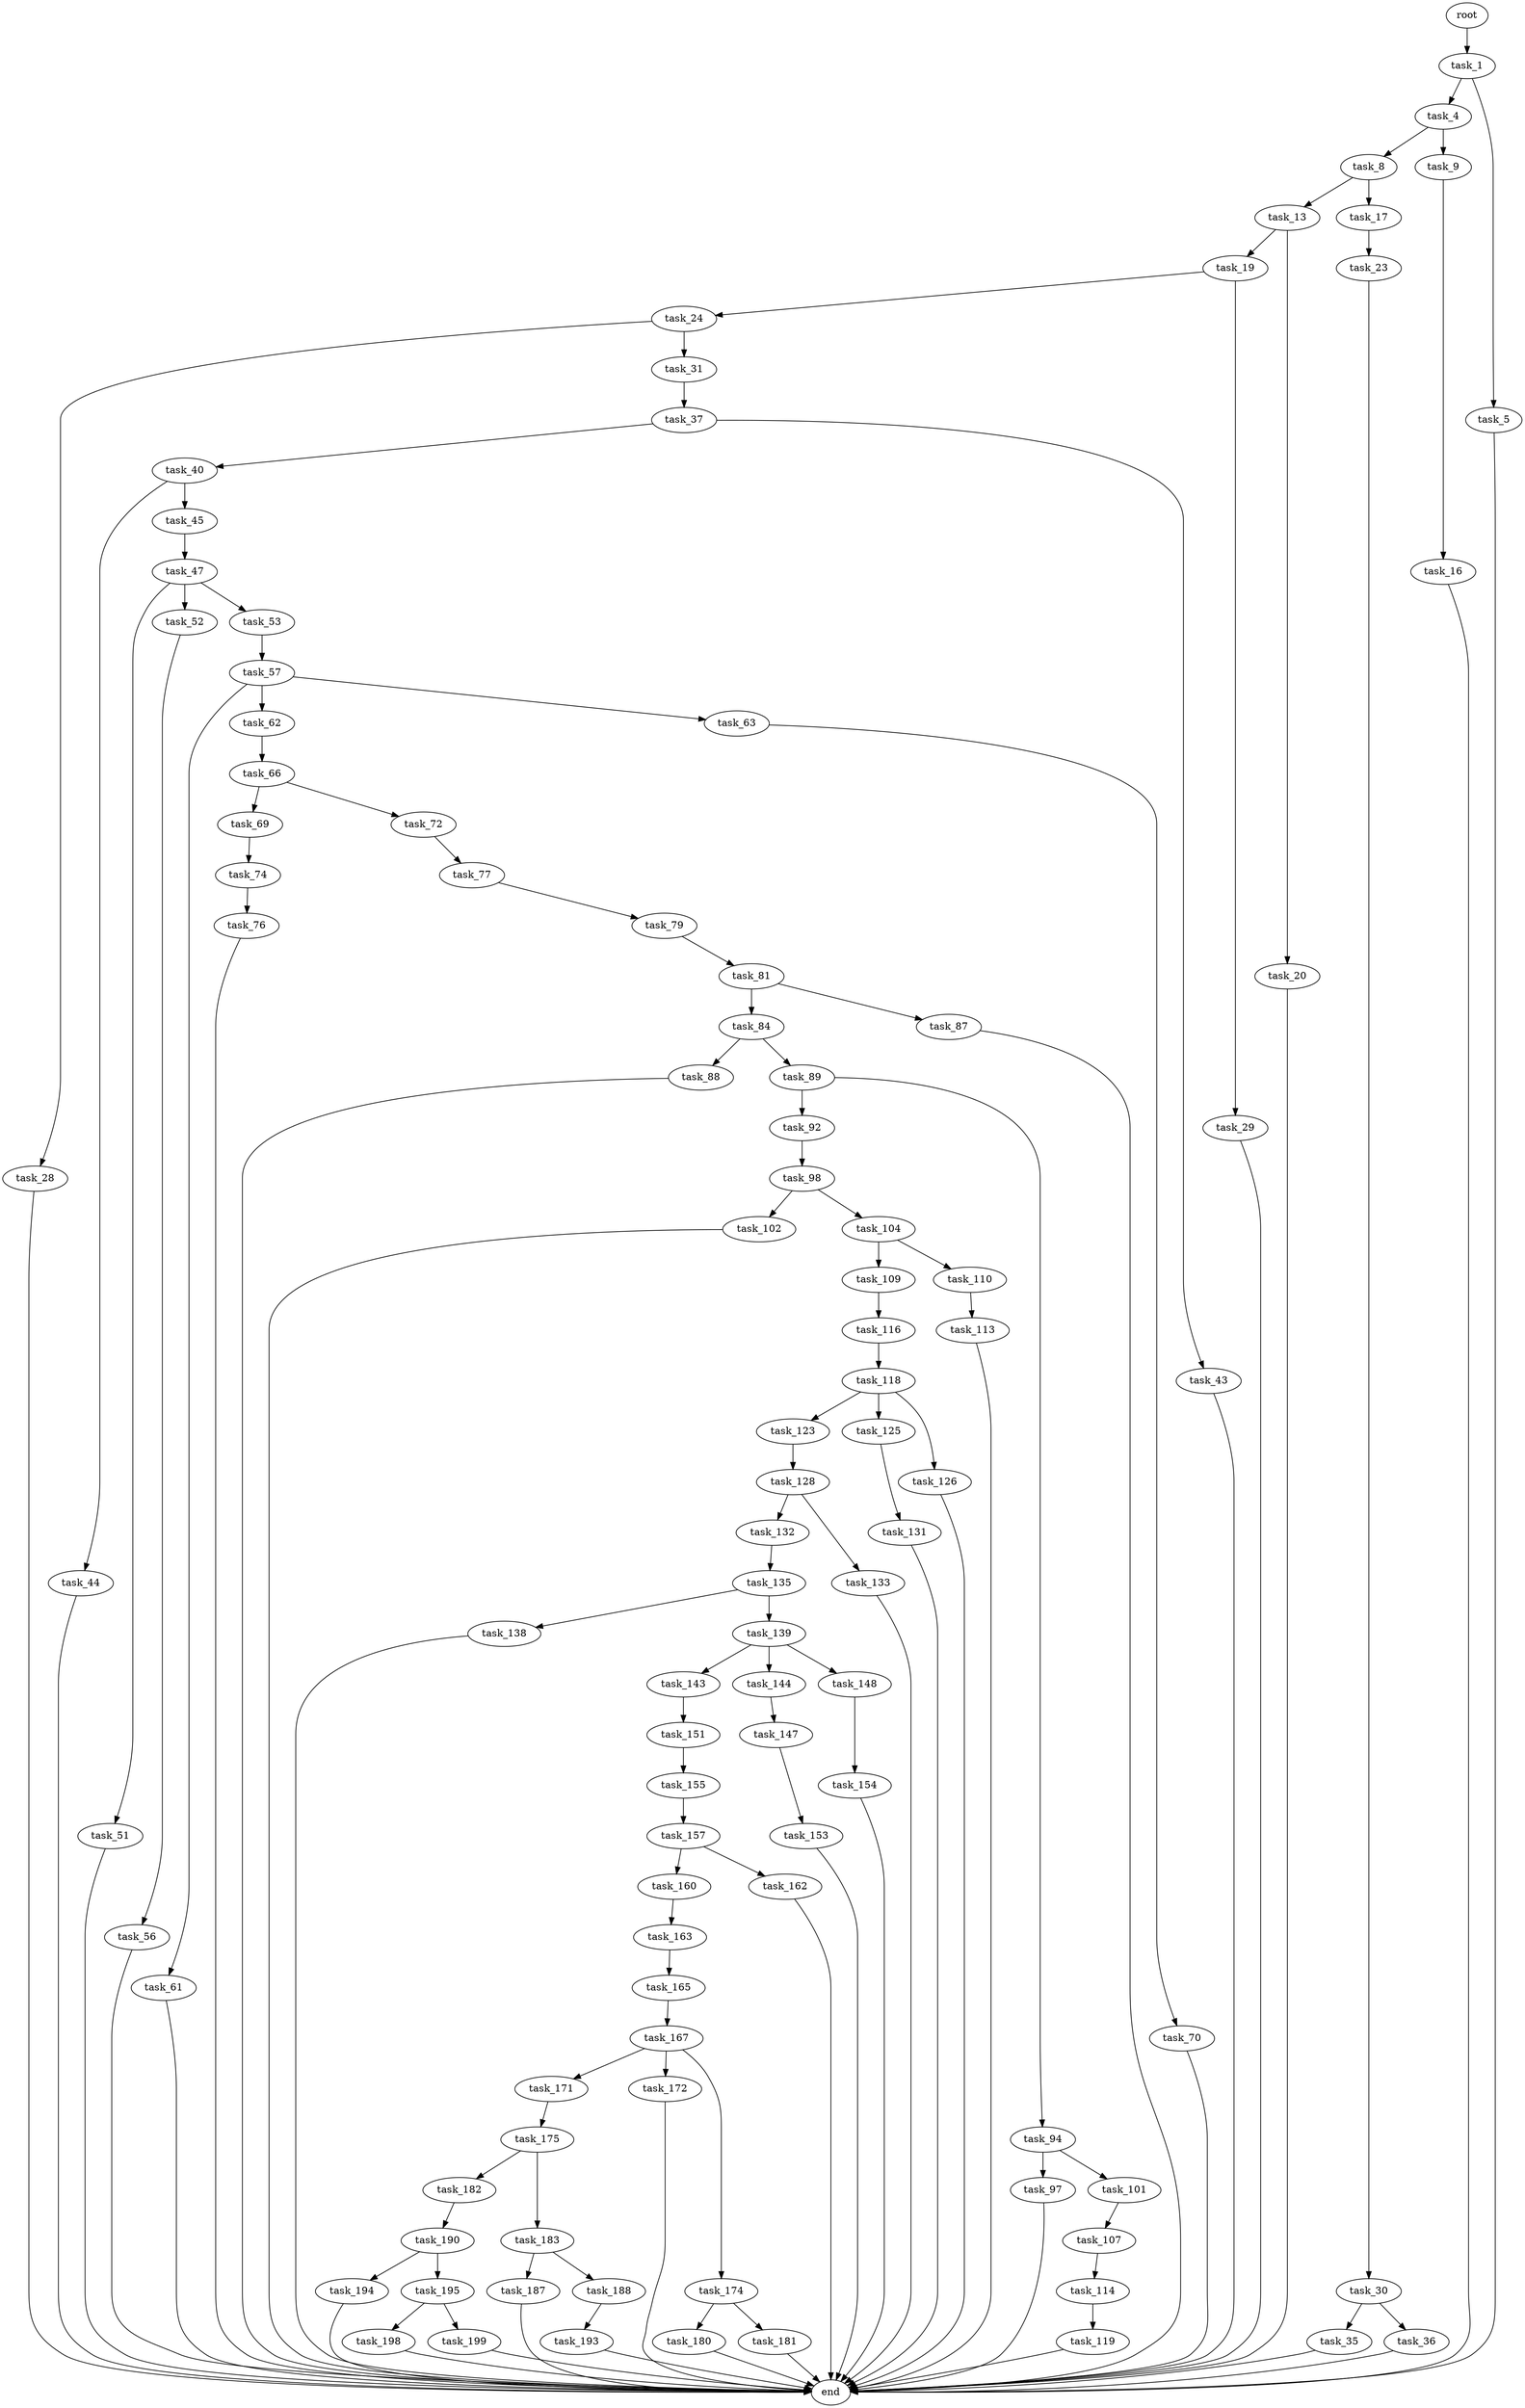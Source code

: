 digraph G {
  root [size="0.000000"];
  task_1 [size="140836114535.000000"];
  task_4 [size="549755813888.000000"];
  task_5 [size="29212853271.000000"];
  task_8 [size="134217728000.000000"];
  task_9 [size="368293445632.000000"];
  end [size="0.000000"];
  task_13 [size="957592930887.000000"];
  task_17 [size="68719476736.000000"];
  task_16 [size="1361327531.000000"];
  task_19 [size="685906240760.000000"];
  task_20 [size="8770656236.000000"];
  task_23 [size="134217728000.000000"];
  task_24 [size="4899445226.000000"];
  task_29 [size="28991029248.000000"];
  task_30 [size="1823077786.000000"];
  task_28 [size="2518388362.000000"];
  task_31 [size="580000566340.000000"];
  task_35 [size="368293445632.000000"];
  task_36 [size="368293445632.000000"];
  task_37 [size="368293445632.000000"];
  task_40 [size="51268251744.000000"];
  task_43 [size="684841247993.000000"];
  task_44 [size="8283476944.000000"];
  task_45 [size="231928233984.000000"];
  task_47 [size="8589934592.000000"];
  task_51 [size="16829917350.000000"];
  task_52 [size="2970748794.000000"];
  task_53 [size="477911437319.000000"];
  task_56 [size="361065677311.000000"];
  task_57 [size="1675041906.000000"];
  task_61 [size="549755813888.000000"];
  task_62 [size="4708250418.000000"];
  task_63 [size="231928233984.000000"];
  task_66 [size="5527670268.000000"];
  task_70 [size="12919493727.000000"];
  task_69 [size="1575691402.000000"];
  task_72 [size="3102501389.000000"];
  task_74 [size="6470021103.000000"];
  task_77 [size="8589934592.000000"];
  task_76 [size="2214847885.000000"];
  task_79 [size="5704637502.000000"];
  task_81 [size="8483539516.000000"];
  task_84 [size="294465676700.000000"];
  task_87 [size="9046932332.000000"];
  task_88 [size="31467937641.000000"];
  task_89 [size="9002898271.000000"];
  task_92 [size="231928233984.000000"];
  task_94 [size="204831725813.000000"];
  task_98 [size="368293445632.000000"];
  task_97 [size="753794965.000000"];
  task_101 [size="782757789696.000000"];
  task_102 [size="214494602073.000000"];
  task_104 [size="68719476736.000000"];
  task_107 [size="1035890755812.000000"];
  task_109 [size="16127980838.000000"];
  task_110 [size="368293445632.000000"];
  task_114 [size="201173283288.000000"];
  task_116 [size="134217728000.000000"];
  task_113 [size="28991029248.000000"];
  task_119 [size="28991029248.000000"];
  task_118 [size="151200650856.000000"];
  task_123 [size="3567620576.000000"];
  task_125 [size="8589934592.000000"];
  task_126 [size="4694865522.000000"];
  task_128 [size="64232459369.000000"];
  task_131 [size="231928233984.000000"];
  task_132 [size="1226301062.000000"];
  task_133 [size="452480242273.000000"];
  task_135 [size="193433220096.000000"];
  task_138 [size="368293445632.000000"];
  task_139 [size="173960613840.000000"];
  task_143 [size="8589934592.000000"];
  task_144 [size="973145505853.000000"];
  task_148 [size="773538957204.000000"];
  task_151 [size="70426229087.000000"];
  task_147 [size="168942251579.000000"];
  task_153 [size="3967765978.000000"];
  task_154 [size="4705476293.000000"];
  task_155 [size="2133610035.000000"];
  task_157 [size="134217728000.000000"];
  task_160 [size="4045569490.000000"];
  task_162 [size="368293445632.000000"];
  task_163 [size="134217728000.000000"];
  task_165 [size="270494555390.000000"];
  task_167 [size="28991029248.000000"];
  task_171 [size="8448103970.000000"];
  task_172 [size="28991029248.000000"];
  task_174 [size="17565165938.000000"];
  task_175 [size="134217728000.000000"];
  task_180 [size="196135217316.000000"];
  task_181 [size="41476485060.000000"];
  task_182 [size="872105901.000000"];
  task_183 [size="547212188536.000000"];
  task_190 [size="86213623829.000000"];
  task_187 [size="503078493487.000000"];
  task_188 [size="231928233984.000000"];
  task_193 [size="736081939949.000000"];
  task_194 [size="8331352640.000000"];
  task_195 [size="80034073572.000000"];
  task_198 [size="549755813888.000000"];
  task_199 [size="782757789696.000000"];

  root -> task_1 [size="1.000000"];
  task_1 -> task_4 [size="301989888.000000"];
  task_1 -> task_5 [size="301989888.000000"];
  task_4 -> task_8 [size="536870912.000000"];
  task_4 -> task_9 [size="536870912.000000"];
  task_5 -> end [size="1.000000"];
  task_8 -> task_13 [size="209715200.000000"];
  task_8 -> task_17 [size="209715200.000000"];
  task_9 -> task_16 [size="411041792.000000"];
  task_13 -> task_19 [size="838860800.000000"];
  task_13 -> task_20 [size="838860800.000000"];
  task_17 -> task_23 [size="134217728.000000"];
  task_16 -> end [size="1.000000"];
  task_19 -> task_24 [size="536870912.000000"];
  task_19 -> task_29 [size="536870912.000000"];
  task_20 -> end [size="1.000000"];
  task_23 -> task_30 [size="209715200.000000"];
  task_24 -> task_28 [size="536870912.000000"];
  task_24 -> task_31 [size="536870912.000000"];
  task_29 -> end [size="1.000000"];
  task_30 -> task_35 [size="134217728.000000"];
  task_30 -> task_36 [size="134217728.000000"];
  task_28 -> end [size="1.000000"];
  task_31 -> task_37 [size="536870912.000000"];
  task_35 -> end [size="1.000000"];
  task_36 -> end [size="1.000000"];
  task_37 -> task_40 [size="411041792.000000"];
  task_37 -> task_43 [size="411041792.000000"];
  task_40 -> task_44 [size="838860800.000000"];
  task_40 -> task_45 [size="838860800.000000"];
  task_43 -> end [size="1.000000"];
  task_44 -> end [size="1.000000"];
  task_45 -> task_47 [size="301989888.000000"];
  task_47 -> task_51 [size="33554432.000000"];
  task_47 -> task_52 [size="33554432.000000"];
  task_47 -> task_53 [size="33554432.000000"];
  task_51 -> end [size="1.000000"];
  task_52 -> task_56 [size="75497472.000000"];
  task_53 -> task_57 [size="411041792.000000"];
  task_56 -> end [size="1.000000"];
  task_57 -> task_61 [size="33554432.000000"];
  task_57 -> task_62 [size="33554432.000000"];
  task_57 -> task_63 [size="33554432.000000"];
  task_61 -> end [size="1.000000"];
  task_62 -> task_66 [size="411041792.000000"];
  task_63 -> task_70 [size="301989888.000000"];
  task_66 -> task_69 [size="411041792.000000"];
  task_66 -> task_72 [size="411041792.000000"];
  task_70 -> end [size="1.000000"];
  task_69 -> task_74 [size="75497472.000000"];
  task_72 -> task_77 [size="75497472.000000"];
  task_74 -> task_76 [size="301989888.000000"];
  task_77 -> task_79 [size="33554432.000000"];
  task_76 -> end [size="1.000000"];
  task_79 -> task_81 [size="536870912.000000"];
  task_81 -> task_84 [size="536870912.000000"];
  task_81 -> task_87 [size="536870912.000000"];
  task_84 -> task_88 [size="536870912.000000"];
  task_84 -> task_89 [size="536870912.000000"];
  task_87 -> end [size="1.000000"];
  task_88 -> end [size="1.000000"];
  task_89 -> task_92 [size="209715200.000000"];
  task_89 -> task_94 [size="209715200.000000"];
  task_92 -> task_98 [size="301989888.000000"];
  task_94 -> task_97 [size="838860800.000000"];
  task_94 -> task_101 [size="838860800.000000"];
  task_98 -> task_102 [size="411041792.000000"];
  task_98 -> task_104 [size="411041792.000000"];
  task_97 -> end [size="1.000000"];
  task_101 -> task_107 [size="679477248.000000"];
  task_102 -> end [size="1.000000"];
  task_104 -> task_109 [size="134217728.000000"];
  task_104 -> task_110 [size="134217728.000000"];
  task_107 -> task_114 [size="838860800.000000"];
  task_109 -> task_116 [size="536870912.000000"];
  task_110 -> task_113 [size="411041792.000000"];
  task_114 -> task_119 [size="301989888.000000"];
  task_116 -> task_118 [size="209715200.000000"];
  task_113 -> end [size="1.000000"];
  task_119 -> end [size="1.000000"];
  task_118 -> task_123 [size="134217728.000000"];
  task_118 -> task_125 [size="134217728.000000"];
  task_118 -> task_126 [size="134217728.000000"];
  task_123 -> task_128 [size="209715200.000000"];
  task_125 -> task_131 [size="33554432.000000"];
  task_126 -> end [size="1.000000"];
  task_128 -> task_132 [size="301989888.000000"];
  task_128 -> task_133 [size="301989888.000000"];
  task_131 -> end [size="1.000000"];
  task_132 -> task_135 [size="33554432.000000"];
  task_133 -> end [size="1.000000"];
  task_135 -> task_138 [size="209715200.000000"];
  task_135 -> task_139 [size="209715200.000000"];
  task_138 -> end [size="1.000000"];
  task_139 -> task_143 [size="536870912.000000"];
  task_139 -> task_144 [size="536870912.000000"];
  task_139 -> task_148 [size="536870912.000000"];
  task_143 -> task_151 [size="33554432.000000"];
  task_144 -> task_147 [size="679477248.000000"];
  task_148 -> task_154 [size="536870912.000000"];
  task_151 -> task_155 [size="75497472.000000"];
  task_147 -> task_153 [size="209715200.000000"];
  task_153 -> end [size="1.000000"];
  task_154 -> end [size="1.000000"];
  task_155 -> task_157 [size="75497472.000000"];
  task_157 -> task_160 [size="209715200.000000"];
  task_157 -> task_162 [size="209715200.000000"];
  task_160 -> task_163 [size="134217728.000000"];
  task_162 -> end [size="1.000000"];
  task_163 -> task_165 [size="209715200.000000"];
  task_165 -> task_167 [size="679477248.000000"];
  task_167 -> task_171 [size="75497472.000000"];
  task_167 -> task_172 [size="75497472.000000"];
  task_167 -> task_174 [size="75497472.000000"];
  task_171 -> task_175 [size="301989888.000000"];
  task_172 -> end [size="1.000000"];
  task_174 -> task_180 [size="838860800.000000"];
  task_174 -> task_181 [size="838860800.000000"];
  task_175 -> task_182 [size="209715200.000000"];
  task_175 -> task_183 [size="209715200.000000"];
  task_180 -> end [size="1.000000"];
  task_181 -> end [size="1.000000"];
  task_182 -> task_190 [size="33554432.000000"];
  task_183 -> task_187 [size="536870912.000000"];
  task_183 -> task_188 [size="536870912.000000"];
  task_190 -> task_194 [size="301989888.000000"];
  task_190 -> task_195 [size="301989888.000000"];
  task_187 -> end [size="1.000000"];
  task_188 -> task_193 [size="301989888.000000"];
  task_193 -> end [size="1.000000"];
  task_194 -> end [size="1.000000"];
  task_195 -> task_198 [size="75497472.000000"];
  task_195 -> task_199 [size="75497472.000000"];
  task_198 -> end [size="1.000000"];
  task_199 -> end [size="1.000000"];
}
